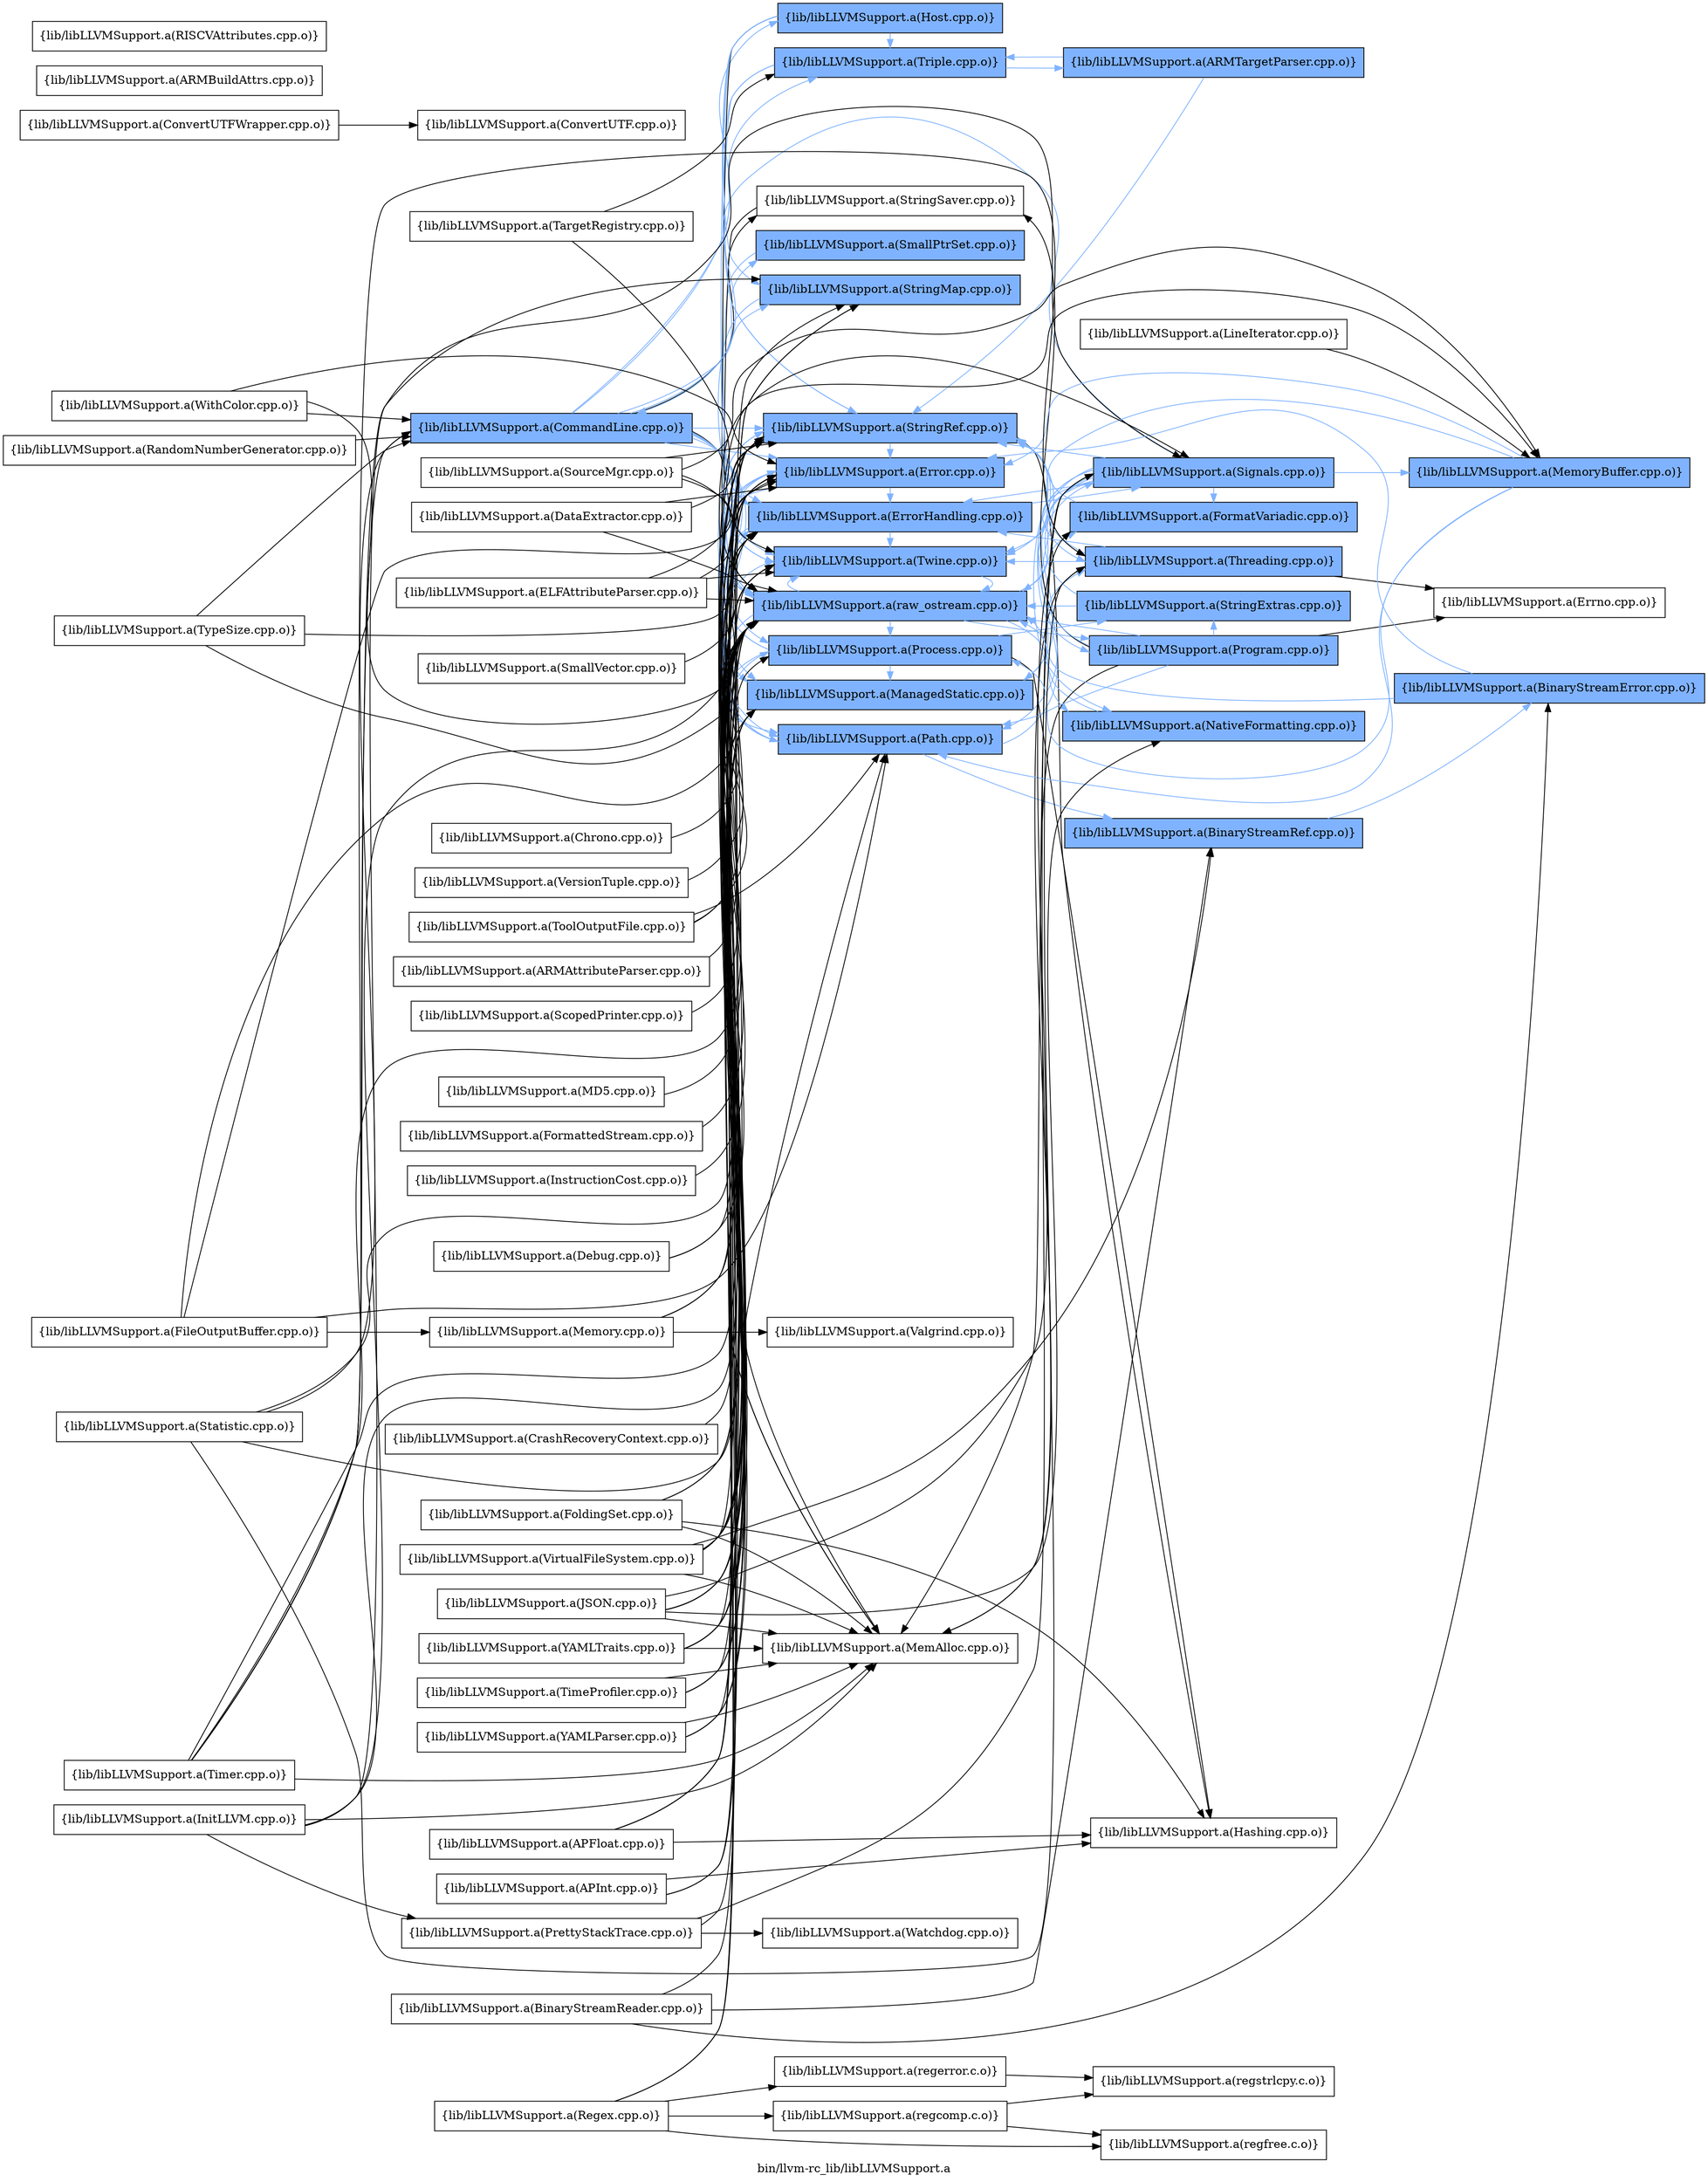 digraph "bin/llvm-rc_lib/libLLVMSupport.a" {
	label="bin/llvm-rc_lib/libLLVMSupport.a";
	rankdir=LR;
	{ rank=same; Node0x560025522548;  }
	{ rank=same; Node0x560025520838; Node0x560025520fb8; Node0x560025528448; Node0x560025528718; Node0x560025523678; Node0x560025524de8; Node0x560025524208; Node0x560025521058; Node0x560025523a88; Node0x560025524988; Node0x560025528d08; Node0x560025529a28; Node0x560025520338; Node0x560025521af8;  }
	{ rank=same; Node0x560025529528; Node0x560025525d38; Node0x560025521828; Node0x560025522868; Node0x5600255222c8; Node0x560025520018; Node0x560025522d68; Node0x56002551ff28; Node0x560025522048;  }
	{ rank=same; Node0x560025522548;  }
	{ rank=same; Node0x560025520838; Node0x560025520fb8; Node0x560025528448; Node0x560025528718; Node0x560025523678; Node0x560025524de8; Node0x560025524208; Node0x560025521058; Node0x560025523a88; Node0x560025524988; Node0x560025528d08; Node0x560025529a28; Node0x560025520338; Node0x560025521af8;  }
	{ rank=same; Node0x560025529528; Node0x560025525d38; Node0x560025521828; Node0x560025522868; Node0x5600255222c8; Node0x560025520018; Node0x560025522d68; Node0x56002551ff28; Node0x560025522048;  }

	Node0x560025522548 [shape=record,shape=box,group=1,style=filled,fillcolor="0.600000 0.5 1",label="{lib/libLLVMSupport.a(CommandLine.cpp.o)}"];
	Node0x560025522548 -> Node0x560025520838[color="0.600000 0.5 1"];
	Node0x560025522548 -> Node0x560025520fb8[color="0.600000 0.5 1"];
	Node0x560025522548 -> Node0x560025528448[color="0.600000 0.5 1"];
	Node0x560025522548 -> Node0x560025528718;
	Node0x560025522548 -> Node0x560025523678[color="0.600000 0.5 1"];
	Node0x560025522548 -> Node0x560025524de8[color="0.600000 0.5 1"];
	Node0x560025522548 -> Node0x560025524208;
	Node0x560025522548 -> Node0x560025521058[color="0.600000 0.5 1"];
	Node0x560025522548 -> Node0x560025523a88[color="0.600000 0.5 1"];
	Node0x560025522548 -> Node0x560025524988[color="0.600000 0.5 1"];
	Node0x560025522548 -> Node0x560025528d08[color="0.600000 0.5 1"];
	Node0x560025522548 -> Node0x560025529a28[color="0.600000 0.5 1"];
	Node0x560025522548 -> Node0x560025520338[color="0.600000 0.5 1"];
	Node0x560025522548 -> Node0x560025521af8[color="0.600000 0.5 1"];
	Node0x560025520838 [shape=record,shape=box,group=1,style=filled,fillcolor="0.600000 0.5 1",label="{lib/libLLVMSupport.a(Error.cpp.o)}"];
	Node0x560025520838 -> Node0x560025520fb8[color="0.600000 0.5 1"];
	Node0x560025520838 -> Node0x560025528448[color="0.600000 0.5 1"];
	Node0x560025520838 -> Node0x560025524988[color="0.600000 0.5 1"];
	Node0x560025520838 -> Node0x560025528d08[color="0.600000 0.5 1"];
	Node0x560025521aa8 [shape=record,shape=box,group=0,label="{lib/libLLVMSupport.a(FileOutputBuffer.cpp.o)}"];
	Node0x560025521aa8 -> Node0x560025520838;
	Node0x560025521aa8 -> Node0x560025528d08;
	Node0x560025521aa8 -> Node0x560025529848;
	Node0x560025521aa8 -> Node0x560025520338;
	Node0x560025527868 [shape=record,shape=box,group=0,label="{lib/libLLVMSupport.a(InitLLVM.cpp.o)}"];
	Node0x560025527868 -> Node0x560025520fb8;
	Node0x560025527868 -> Node0x560025528448;
	Node0x560025527868 -> Node0x560025528718;
	Node0x560025527868 -> Node0x5600255206a8;
	Node0x560025527868 -> Node0x560025529528;
	Node0x560025528718 [shape=record,shape=box,group=0,label="{lib/libLLVMSupport.a(MemAlloc.cpp.o)}"];
	Node0x560025520c98 [shape=record,shape=box,group=1,style=filled,fillcolor="0.600000 0.5 1",label="{lib/libLLVMSupport.a(MemoryBuffer.cpp.o)}"];
	Node0x560025520c98 -> Node0x560025520838[color="0.600000 0.5 1"];
	Node0x560025520c98 -> Node0x560025524988[color="0.600000 0.5 1"];
	Node0x560025520c98 -> Node0x560025520338[color="0.600000 0.5 1"];
	Node0x560025520c98 -> Node0x560025521af8[color="0.600000 0.5 1"];
	Node0x560025521058 [shape=record,shape=box,group=1,style=filled,fillcolor="0.600000 0.5 1",label="{lib/libLLVMSupport.a(StringRef.cpp.o)}"];
	Node0x560025521058 -> Node0x560025520838[color="0.600000 0.5 1"];
	Node0x560025521058 -> Node0x560025521828;
	Node0x560025523a88 [shape=record,shape=box,group=1,style=filled,fillcolor="0.600000 0.5 1",label="{lib/libLLVMSupport.a(Triple.cpp.o)}"];
	Node0x560025523a88 -> Node0x560025521058[color="0.600000 0.5 1"];
	Node0x560025523a88 -> Node0x560025522868[color="0.600000 0.5 1"];
	Node0x560025523a88 -> Node0x560025524988[color="0.600000 0.5 1"];
	Node0x560025524988 [shape=record,shape=box,group=1,style=filled,fillcolor="0.600000 0.5 1",label="{lib/libLLVMSupport.a(Twine.cpp.o)}"];
	Node0x560025524988 -> Node0x560025528d08[color="0.600000 0.5 1"];
	Node0x560025528d08 [shape=record,shape=box,group=1,style=filled,fillcolor="0.600000 0.5 1",label="{lib/libLLVMSupport.a(raw_ostream.cpp.o)}"];
	Node0x560025528d08 -> Node0x560025520838[color="0.600000 0.5 1"];
	Node0x560025528d08 -> Node0x560025520fb8[color="0.600000 0.5 1"];
	Node0x560025528d08 -> Node0x5600255222c8[color="0.600000 0.5 1"];
	Node0x560025528d08 -> Node0x560025520018[color="0.600000 0.5 1"];
	Node0x560025528d08 -> Node0x560025524988[color="0.600000 0.5 1"];
	Node0x560025528d08 -> Node0x560025520338[color="0.600000 0.5 1"];
	Node0x560025528d08 -> Node0x560025521af8[color="0.600000 0.5 1"];
	Node0x560025528d08 -> Node0x560025522d68[color="0.600000 0.5 1"];
	Node0x560025529a28 [shape=record,shape=box,group=1,style=filled,fillcolor="0.600000 0.5 1",label="{lib/libLLVMSupport.a(Host.cpp.o)}"];
	Node0x560025529a28 -> Node0x560025528718;
	Node0x560025529a28 -> Node0x560025524de8[color="0.600000 0.5 1"];
	Node0x560025529a28 -> Node0x560025521058[color="0.600000 0.5 1"];
	Node0x560025529a28 -> Node0x560025523a88[color="0.600000 0.5 1"];
	Node0x560025529a28 -> Node0x560025528d08[color="0.600000 0.5 1"];
	Node0x560025520338 [shape=record,shape=box,group=1,style=filled,fillcolor="0.600000 0.5 1",label="{lib/libLLVMSupport.a(Path.cpp.o)}"];
	Node0x560025520338 -> Node0x56002551ff28[color="0.600000 0.5 1"];
	Node0x560025520338 -> Node0x560025520838[color="0.600000 0.5 1"];
	Node0x560025520338 -> Node0x560025521058[color="0.600000 0.5 1"];
	Node0x560025520338 -> Node0x560025524988[color="0.600000 0.5 1"];
	Node0x560025520338 -> Node0x560025521af8[color="0.600000 0.5 1"];
	Node0x560025520338 -> Node0x560025529528[color="0.600000 0.5 1"];
	Node0x560025522d68 [shape=record,shape=box,group=1,style=filled,fillcolor="0.600000 0.5 1",label="{lib/libLLVMSupport.a(Program.cpp.o)}"];
	Node0x560025522d68 -> Node0x560025528718;
	Node0x560025522d68 -> Node0x560025524208;
	Node0x560025522d68 -> Node0x560025521058[color="0.600000 0.5 1"];
	Node0x560025522d68 -> Node0x560025528d08[color="0.600000 0.5 1"];
	Node0x560025522d68 -> Node0x560025520338[color="0.600000 0.5 1"];
	Node0x560025522d68 -> Node0x560025522048[color="0.600000 0.5 1"];
	Node0x560025522d68 -> Node0x560025528f88;
	Node0x560025520c48 [shape=record,shape=box,group=0,label="{lib/libLLVMSupport.a(BinaryStreamReader.cpp.o)}"];
	Node0x560025520c48 -> Node0x560025520f18;
	Node0x560025520c48 -> Node0x56002551ff28;
	Node0x560025520c48 -> Node0x560025520838;
	Node0x560025522138 [shape=record,shape=box,group=0,label="{lib/libLLVMSupport.a(ConvertUTFWrapper.cpp.o)}"];
	Node0x560025522138 -> Node0x5600255214b8;
	Node0x560025524de8 [shape=record,shape=box,group=1,style=filled,fillcolor="0.600000 0.5 1",label="{lib/libLLVMSupport.a(StringMap.cpp.o)}"];
	Node0x560025524de8 -> Node0x560025520fb8[color="0.600000 0.5 1"];
	Node0x560025521af8 [shape=record,shape=box,group=1,style=filled,fillcolor="0.600000 0.5 1",label="{lib/libLLVMSupport.a(Process.cpp.o)}"];
	Node0x560025521af8 -> Node0x560025520838[color="0.600000 0.5 1"];
	Node0x560025521af8 -> Node0x560025528448[color="0.600000 0.5 1"];
	Node0x560025521af8 -> Node0x560025521058[color="0.600000 0.5 1"];
	Node0x560025521af8 -> Node0x560025521828;
	Node0x560025521af8 -> Node0x560025520338[color="0.600000 0.5 1"];
	Node0x560025521af8 -> Node0x560025522048[color="0.600000 0.5 1"];
	Node0x560025520f18 [shape=record,shape=box,group=1,style=filled,fillcolor="0.600000 0.5 1",label="{lib/libLLVMSupport.a(BinaryStreamError.cpp.o)}"];
	Node0x560025520f18 -> Node0x560025520838[color="0.600000 0.5 1"];
	Node0x560025520f18 -> Node0x560025528d08[color="0.600000 0.5 1"];
	Node0x56002551ff28 [shape=record,shape=box,group=1,style=filled,fillcolor="0.600000 0.5 1",label="{lib/libLLVMSupport.a(BinaryStreamRef.cpp.o)}"];
	Node0x56002551ff28 -> Node0x560025520f18[color="0.600000 0.5 1"];
	Node0x5600255222c8 [shape=record,shape=box,group=1,style=filled,fillcolor="0.600000 0.5 1",label="{lib/libLLVMSupport.a(FormatVariadic.cpp.o)}"];
	Node0x5600255222c8 -> Node0x560025521058[color="0.600000 0.5 1"];
	Node0x560025520018 [shape=record,shape=box,group=1,style=filled,fillcolor="0.600000 0.5 1",label="{lib/libLLVMSupport.a(NativeFormatting.cpp.o)}"];
	Node0x560025520018 -> Node0x560025528d08[color="0.600000 0.5 1"];
	Node0x560025528448 [shape=record,shape=box,group=1,style=filled,fillcolor="0.600000 0.5 1",label="{lib/libLLVMSupport.a(ManagedStatic.cpp.o)}"];
	Node0x560025528448 -> Node0x560025525d38[color="0.600000 0.5 1"];
	Node0x560025520fb8 [shape=record,shape=box,group=1,style=filled,fillcolor="0.600000 0.5 1",label="{lib/libLLVMSupport.a(ErrorHandling.cpp.o)}"];
	Node0x560025520fb8 -> Node0x560025524988[color="0.600000 0.5 1"];
	Node0x560025520fb8 -> Node0x560025528d08[color="0.600000 0.5 1"];
	Node0x560025520fb8 -> Node0x560025529528[color="0.600000 0.5 1"];
	Node0x560025529d98 [shape=record,shape=box,group=0,label="{lib/libLLVMSupport.a(ARMBuildAttrs.cpp.o)}"];
	Node0x560025522318 [shape=record,shape=box,group=0,label="{lib/libLLVMSupport.a(RISCVAttributes.cpp.o)}"];
	Node0x560025523678 [shape=record,shape=box,group=1,style=filled,fillcolor="0.600000 0.5 1",label="{lib/libLLVMSupport.a(SmallPtrSet.cpp.o)}"];
	Node0x560025523678 -> Node0x560025520fb8[color="0.600000 0.5 1"];
	Node0x560025524208 [shape=record,shape=box,group=0,label="{lib/libLLVMSupport.a(StringSaver.cpp.o)}"];
	Node0x560025524208 -> Node0x560025528718;
	Node0x560025528c18 [shape=record,shape=box,group=0,label="{lib/libLLVMSupport.a(ARMAttributeParser.cpp.o)}"];
	Node0x560025528c18 -> Node0x560025528d08;
	Node0x5600255214b8 [shape=record,shape=box,group=0,label="{lib/libLLVMSupport.a(ConvertUTF.cpp.o)}"];
	Node0x5600255242f8 [shape=record,shape=box,group=0,label="{lib/libLLVMSupport.a(DataExtractor.cpp.o)}"];
	Node0x5600255242f8 -> Node0x560025520838;
	Node0x5600255242f8 -> Node0x560025521058;
	Node0x5600255242f8 -> Node0x560025528d08;
	Node0x5600255247a8 [shape=record,shape=box,group=0,label="{lib/libLLVMSupport.a(ELFAttributeParser.cpp.o)}"];
	Node0x5600255247a8 -> Node0x560025520838;
	Node0x5600255247a8 -> Node0x560025521058;
	Node0x5600255247a8 -> Node0x560025524988;
	Node0x5600255247a8 -> Node0x560025528d08;
	Node0x560025529528 [shape=record,shape=box,group=1,style=filled,fillcolor="0.600000 0.5 1",label="{lib/libLLVMSupport.a(Signals.cpp.o)}"];
	Node0x560025529528 -> Node0x560025522548[color="0.600000 0.5 1"];
	Node0x560025529528 -> Node0x560025520fb8[color="0.600000 0.5 1"];
	Node0x560025529528 -> Node0x5600255222c8[color="0.600000 0.5 1"];
	Node0x560025529528 -> Node0x560025528448[color="0.600000 0.5 1"];
	Node0x560025529528 -> Node0x560025528718;
	Node0x560025529528 -> Node0x560025520c98[color="0.600000 0.5 1"];
	Node0x560025529528 -> Node0x560025520018[color="0.600000 0.5 1"];
	Node0x560025529528 -> Node0x560025521058[color="0.600000 0.5 1"];
	Node0x560025529528 -> Node0x560025524988[color="0.600000 0.5 1"];
	Node0x560025529528 -> Node0x560025528d08[color="0.600000 0.5 1"];
	Node0x560025529528 -> Node0x560025520338[color="0.600000 0.5 1"];
	Node0x560025529528 -> Node0x560025522d68[color="0.600000 0.5 1"];
	Node0x560025529528 -> Node0x560025525d38[color="0.600000 0.5 1"];
	Node0x560025521378 [shape=record,shape=box,group=0,label="{lib/libLLVMSupport.a(Debug.cpp.o)}"];
	Node0x560025521378 -> Node0x560025528448;
	Node0x560025521378 -> Node0x560025528d08;
	Node0x560025529848 [shape=record,shape=box,group=0,label="{lib/libLLVMSupport.a(Memory.cpp.o)}"];
	Node0x560025529848 -> Node0x560025520838;
	Node0x560025529848 -> Node0x560025521af8;
	Node0x560025529848 -> Node0x560025526148;
	Node0x5600255206a8 [shape=record,shape=box,group=0,label="{lib/libLLVMSupport.a(PrettyStackTrace.cpp.o)}"];
	Node0x5600255206a8 -> Node0x560025528d08;
	Node0x5600255206a8 -> Node0x560025529528;
	Node0x5600255206a8 -> Node0x560025526828;
	Node0x560025525d38 [shape=record,shape=box,group=1,style=filled,fillcolor="0.600000 0.5 1",label="{lib/libLLVMSupport.a(Threading.cpp.o)}"];
	Node0x560025525d38 -> Node0x560025520fb8[color="0.600000 0.5 1"];
	Node0x560025525d38 -> Node0x560025528718;
	Node0x560025525d38 -> Node0x560025521058[color="0.600000 0.5 1"];
	Node0x560025525d38 -> Node0x560025524988[color="0.600000 0.5 1"];
	Node0x560025525d38 -> Node0x560025528f88;
	Node0x560025526828 [shape=record,shape=box,group=0,label="{lib/libLLVMSupport.a(Watchdog.cpp.o)}"];
	Node0x560025521c38 [shape=record,shape=box,group=0,label="{lib/libLLVMSupport.a(ScopedPrinter.cpp.o)}"];
	Node0x560025521c38 -> Node0x560025528d08;
	Node0x560025522a48 [shape=record,shape=box,group=0,label="{lib/libLLVMSupport.a(SmallVector.cpp.o)}"];
	Node0x560025522a48 -> Node0x560025520fb8;
	Node0x5600255246b8 [shape=record,shape=box,group=0,label="{lib/libLLVMSupport.a(SourceMgr.cpp.o)}"];
	Node0x5600255246b8 -> Node0x560025520c98;
	Node0x5600255246b8 -> Node0x560025521058;
	Node0x5600255246b8 -> Node0x560025524988;
	Node0x5600255246b8 -> Node0x560025528d08;
	Node0x560025521828 [shape=record,shape=box,group=0,label="{lib/libLLVMSupport.a(Hashing.cpp.o)}"];
	Node0x5600255208d8 [shape=record,shape=box,group=0,label="{lib/libLLVMSupport.a(APFloat.cpp.o)}"];
	Node0x5600255208d8 -> Node0x560025520838;
	Node0x5600255208d8 -> Node0x560025521058;
	Node0x5600255208d8 -> Node0x560025521828;
	Node0x5600255208d8 -> Node0x560025528d08;
	Node0x560025521f58 [shape=record,shape=box,group=0,label="{lib/libLLVMSupport.a(APInt.cpp.o)}"];
	Node0x560025521f58 -> Node0x560025521058;
	Node0x560025521f58 -> Node0x560025521828;
	Node0x560025521f58 -> Node0x560025528d08;
	Node0x5600255217d8 [shape=record,shape=box,group=0,label="{lib/libLLVMSupport.a(FoldingSet.cpp.o)}"];
	Node0x5600255217d8 -> Node0x560025520fb8;
	Node0x5600255217d8 -> Node0x560025528718;
	Node0x5600255217d8 -> Node0x560025521058;
	Node0x5600255217d8 -> Node0x560025521828;
	Node0x560025522868 [shape=record,shape=box,group=1,style=filled,fillcolor="0.600000 0.5 1",label="{lib/libLLVMSupport.a(ARMTargetParser.cpp.o)}"];
	Node0x560025522868 -> Node0x560025521058[color="0.600000 0.5 1"];
	Node0x560025522868 -> Node0x560025523a88[color="0.600000 0.5 1"];
	Node0x560025524cf8 [shape=record,shape=box,group=0,label="{lib/libLLVMSupport.a(TypeSize.cpp.o)}"];
	Node0x560025524cf8 -> Node0x560025522548;
	Node0x560025524cf8 -> Node0x560025520fb8;
	Node0x560025524cf8 -> Node0x560025528d08;
	Node0x560025523b78 [shape=record,shape=box,group=0,label="{lib/libLLVMSupport.a(VirtualFileSystem.cpp.o)}"];
	Node0x560025523b78 -> Node0x56002551ff28;
	Node0x560025523b78 -> Node0x560025520838;
	Node0x560025523b78 -> Node0x560025528718;
	Node0x560025523b78 -> Node0x560025520c98;
	Node0x560025523b78 -> Node0x560025524de8;
	Node0x560025523b78 -> Node0x560025521058;
	Node0x560025523b78 -> Node0x560025524988;
	Node0x560025523b78 -> Node0x560025528d08;
	Node0x560025523b78 -> Node0x560025520338;
	Node0x560025525fb8 [shape=record,shape=box,group=0,label="{lib/libLLVMSupport.a(WithColor.cpp.o)}"];
	Node0x560025525fb8 -> Node0x560025522548;
	Node0x560025525fb8 -> Node0x560025520838;
	Node0x560025525fb8 -> Node0x560025528d08;
	Node0x560025528858 [shape=record,shape=box,group=0,label="{lib/libLLVMSupport.a(YAMLParser.cpp.o)}"];
	Node0x560025528858 -> Node0x560025520fb8;
	Node0x560025528858 -> Node0x560025528718;
	Node0x560025528858 -> Node0x560025521058;
	Node0x560025528858 -> Node0x560025528d08;
	Node0x560025526148 [shape=record,shape=box,group=0,label="{lib/libLLVMSupport.a(Valgrind.cpp.o)}"];
	Node0x560025521008 [shape=record,shape=box,group=0,label="{lib/libLLVMSupport.a(MD5.cpp.o)}"];
	Node0x560025521008 -> Node0x560025528d08;
	Node0x560025522048 [shape=record,shape=box,group=1,style=filled,fillcolor="0.600000 0.5 1",label="{lib/libLLVMSupport.a(StringExtras.cpp.o)}"];
	Node0x560025522048 -> Node0x560025521058[color="0.600000 0.5 1"];
	Node0x560025522048 -> Node0x560025528d08[color="0.600000 0.5 1"];
	Node0x560025521328 [shape=record,shape=box,group=0,label="{lib/libLLVMSupport.a(CrashRecoveryContext.cpp.o)}"];
	Node0x560025521328 -> Node0x560025528448;
	Node0x560025528f88 [shape=record,shape=box,group=0,label="{lib/libLLVMSupport.a(Errno.cpp.o)}"];
	Node0x560025529cf8 [shape=record,shape=box,group=0,label="{lib/libLLVMSupport.a(TargetRegistry.cpp.o)}"];
	Node0x560025529cf8 -> Node0x560025523a88;
	Node0x560025529cf8 -> Node0x560025528d08;
	Node0x560025521b98 [shape=record,shape=box,group=0,label="{lib/libLLVMSupport.a(FormattedStream.cpp.o)}"];
	Node0x560025521b98 -> Node0x560025528d08;
	Node0x5600255278b8 [shape=record,shape=box,group=0,label="{lib/libLLVMSupport.a(Regex.cpp.o)}"];
	Node0x5600255278b8 -> Node0x560025521058;
	Node0x5600255278b8 -> Node0x560025524988;
	Node0x5600255278b8 -> Node0x560025528498;
	Node0x5600255278b8 -> Node0x560025529398;
	Node0x5600255278b8 -> Node0x560025529618;
	Node0x560025528498 [shape=record,shape=box,group=0,label="{lib/libLLVMSupport.a(regcomp.c.o)}"];
	Node0x560025528498 -> Node0x560025528768;
	Node0x560025528498 -> Node0x560025529398;
	Node0x560025529398 [shape=record,shape=box,group=0,label="{lib/libLLVMSupport.a(regfree.c.o)}"];
	Node0x560025529618 [shape=record,shape=box,group=0,label="{lib/libLLVMSupport.a(regerror.c.o)}"];
	Node0x560025529618 -> Node0x560025528768;
	Node0x560025528768 [shape=record,shape=box,group=0,label="{lib/libLLVMSupport.a(regstrlcpy.c.o)}"];
	Node0x5600255292a8 [shape=record,shape=box,group=0,label="{lib/libLLVMSupport.a(InstructionCost.cpp.o)}"];
	Node0x5600255292a8 -> Node0x560025528d08;
	Node0x5600255207e8 [shape=record,shape=box,group=0,label="{lib/libLLVMSupport.a(ToolOutputFile.cpp.o)}"];
	Node0x5600255207e8 -> Node0x560025528d08;
	Node0x5600255207e8 -> Node0x560025520338;
	Node0x5600255207e8 -> Node0x560025529528;
	Node0x5600255220e8 [shape=record,shape=box,group=0,label="{lib/libLLVMSupport.a(RandomNumberGenerator.cpp.o)}"];
	Node0x5600255220e8 -> Node0x560025522548;
	Node0x560025520108 [shape=record,shape=box,group=0,label="{lib/libLLVMSupport.a(Statistic.cpp.o)}"];
	Node0x560025520108 -> Node0x560025522548;
	Node0x560025520108 -> Node0x560025528448;
	Node0x560025520108 -> Node0x560025528d08;
	Node0x560025520108 -> Node0x560025525d38;
	Node0x560025520ba8 [shape=record,shape=box,group=0,label="{lib/libLLVMSupport.a(Timer.cpp.o)}"];
	Node0x560025520ba8 -> Node0x560025522548;
	Node0x560025520ba8 -> Node0x560025528448;
	Node0x560025520ba8 -> Node0x560025528718;
	Node0x560025520ba8 -> Node0x560025524de8;
	Node0x560025520ba8 -> Node0x560025528d08;
	Node0x560025520ba8 -> Node0x560025525d38;
	Node0x560025525978 [shape=record,shape=box,group=0,label="{lib/libLLVMSupport.a(TimeProfiler.cpp.o)}"];
	Node0x560025525978 -> Node0x560025528718;
	Node0x560025525978 -> Node0x560025524de8;
	Node0x560025525978 -> Node0x560025524988;
	Node0x560025525978 -> Node0x560025528d08;
	Node0x560025525248 [shape=record,shape=box,group=0,label="{lib/libLLVMSupport.a(JSON.cpp.o)}"];
	Node0x560025525248 -> Node0x560025520838;
	Node0x560025525248 -> Node0x5600255222c8;
	Node0x560025525248 -> Node0x560025528718;
	Node0x560025525248 -> Node0x560025520018;
	Node0x560025525248 -> Node0x560025521058;
	Node0x560025525248 -> Node0x560025524988;
	Node0x560025525248 -> Node0x560025528d08;
	Node0x5600255255b8 [shape=record,shape=box,group=0,label="{lib/libLLVMSupport.a(Chrono.cpp.o)}"];
	Node0x5600255255b8 -> Node0x560025528d08;
	Node0x560025526788 [shape=record,shape=box,group=0,label="{lib/libLLVMSupport.a(YAMLTraits.cpp.o)}"];
	Node0x560025526788 -> Node0x560025520fb8;
	Node0x560025526788 -> Node0x560025528718;
	Node0x560025526788 -> Node0x560025524de8;
	Node0x560025526788 -> Node0x560025521058;
	Node0x560025526788 -> Node0x560025524988;
	Node0x560025526788 -> Node0x560025528d08;
	Node0x560025526e68 [shape=record,shape=box,group=0,label="{lib/libLLVMSupport.a(LineIterator.cpp.o)}"];
	Node0x560025526e68 -> Node0x560025520c98;
	Node0x560025525888 [shape=record,shape=box,group=0,label="{lib/libLLVMSupport.a(VersionTuple.cpp.o)}"];
	Node0x560025525888 -> Node0x560025528d08;
}
